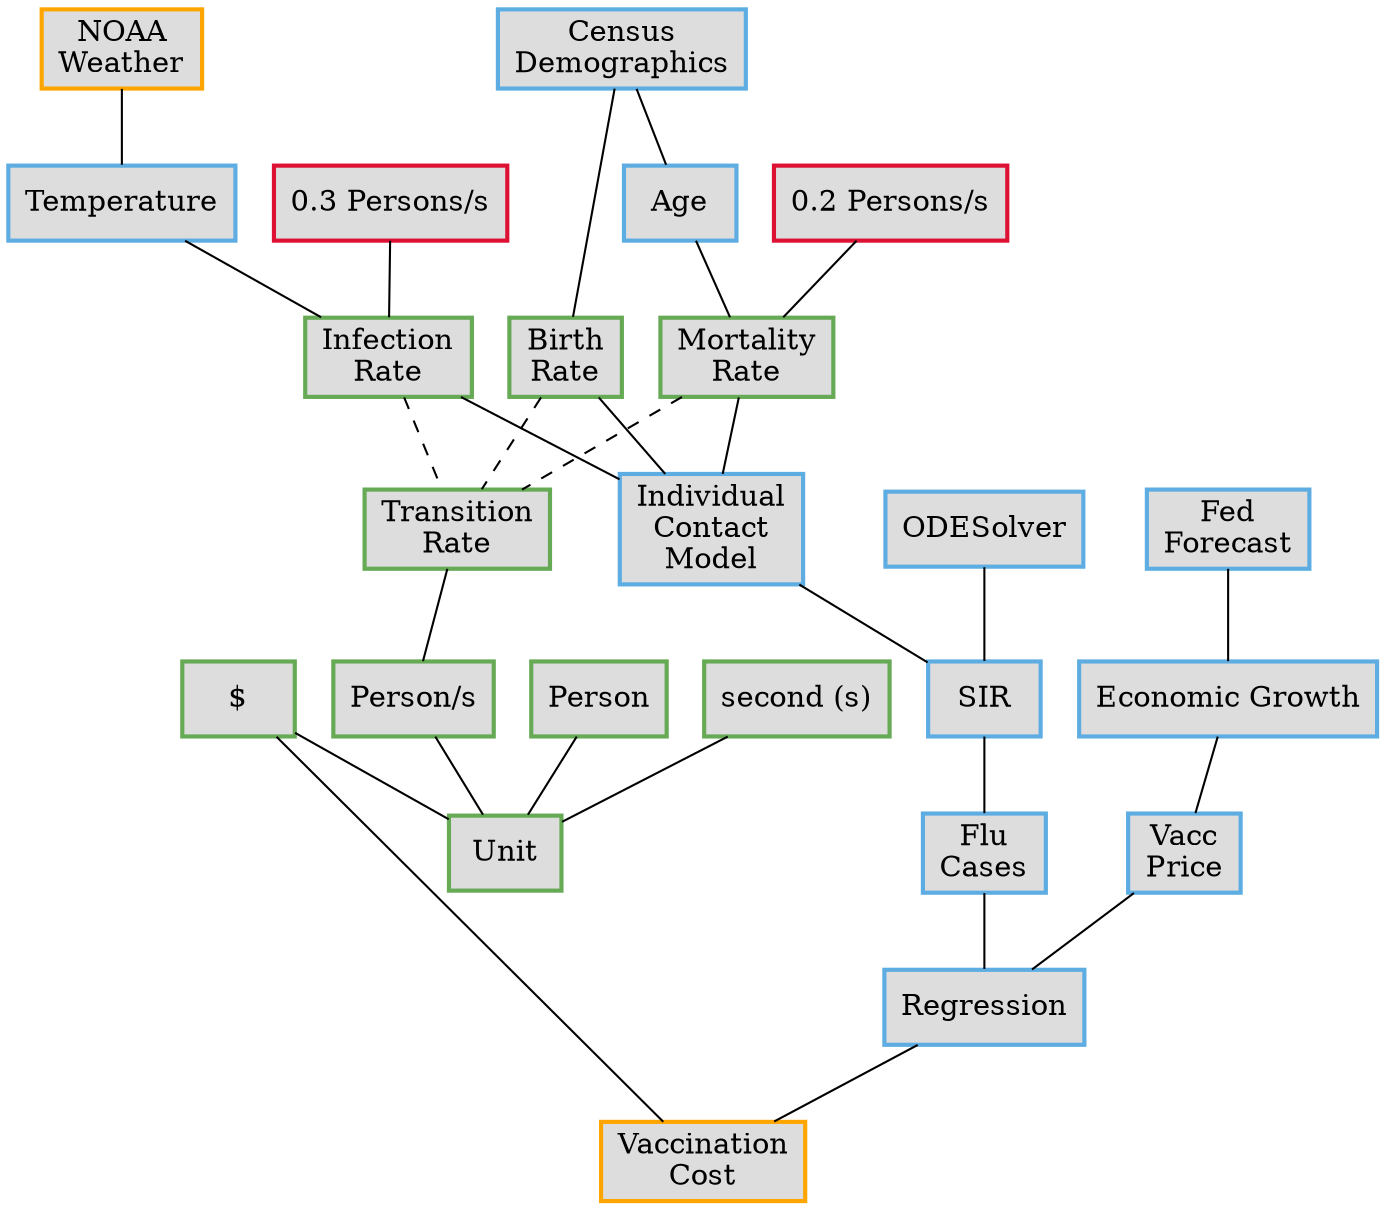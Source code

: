 digraph G {
  splines=false
  #fontsize=10
  #edge[weight=.2]
  #ratio=0.25
  #scale="10:1"
  #size=5,2
  pack="true"
  #rankdir="LR"
  edge [dir="none"]
  node [shape="record", style="filled", fillcolor="#dddddd", penwidth=2.0]
  ind -> epi
  inf-> ind
  thirty -> inf
  twenty -> mort
  mort -> ind
  mort -> rate [style="dashed"]
  inf -> rate [style="dashed"]
  birth -> rate [style="dashed"]
  birth -> ind

  rate -> personper
  person   -> unit
  personper-> unit
  second   -> unit
  dollars -> unit

  weather [label="NOAA\nWeather", color="orange"]
  cost    [label="Vaccination\nCost", color="orange"]

  node [color="#5DADE2"]
  fed  [label="Fed\nForecast"]
  demo [label="Census\nDemographics"]
  epi  [label="SIR", color="#5DADE2"]
  ode  [label="ODESolver"]


  rate [label="{Transition\nRate}", color="#66AA55"]
  unit [label="Unit", color="#66AA55"]
  personper [label="Person/s", color="#66AA55"]
  person [label="Person", color="#66AA55"]
  second [label="second (s)", color="#66AA55"]
  dollars [label="$", color="#66AA55"]

  inf [label="Infection\nRate", color="#66AA55"]
  mort [label="Mortality\nRate", color="#66AA55"]
  birth [label="Birth\nRate",color="#66AA55"]
  twenty [label="0.2 Persons/s", color="#DD1133"]
  thirty [label="0.3 Persons/s", color="#DD1133"]

  ind [label="Individual\nContact\nModel",color="#5DADE2", pos="0,1"]
  temp [label="Temperature", color="#5DADE2"]
  age  [label="Age", color="#5DADE2"]
  dGDP [label="Economic Growth", color="#5DADE2"]
  cases [label="Flu\nCases", color="#5DADE2"]
  prices [label="Vacc\nPrice", color="#5DADE2"]

  temp -> inf
  age -> mort
  demo -> birth
  dGDP -> prices
  epi -> cases
  prices -> regres
  cases  -> regres

  weather -> temp
  demo-> age
  fed -> dGDP

  ode -> epi
  regres -> cost
  dollars -> cost
  regres [label="Regression"]
}

